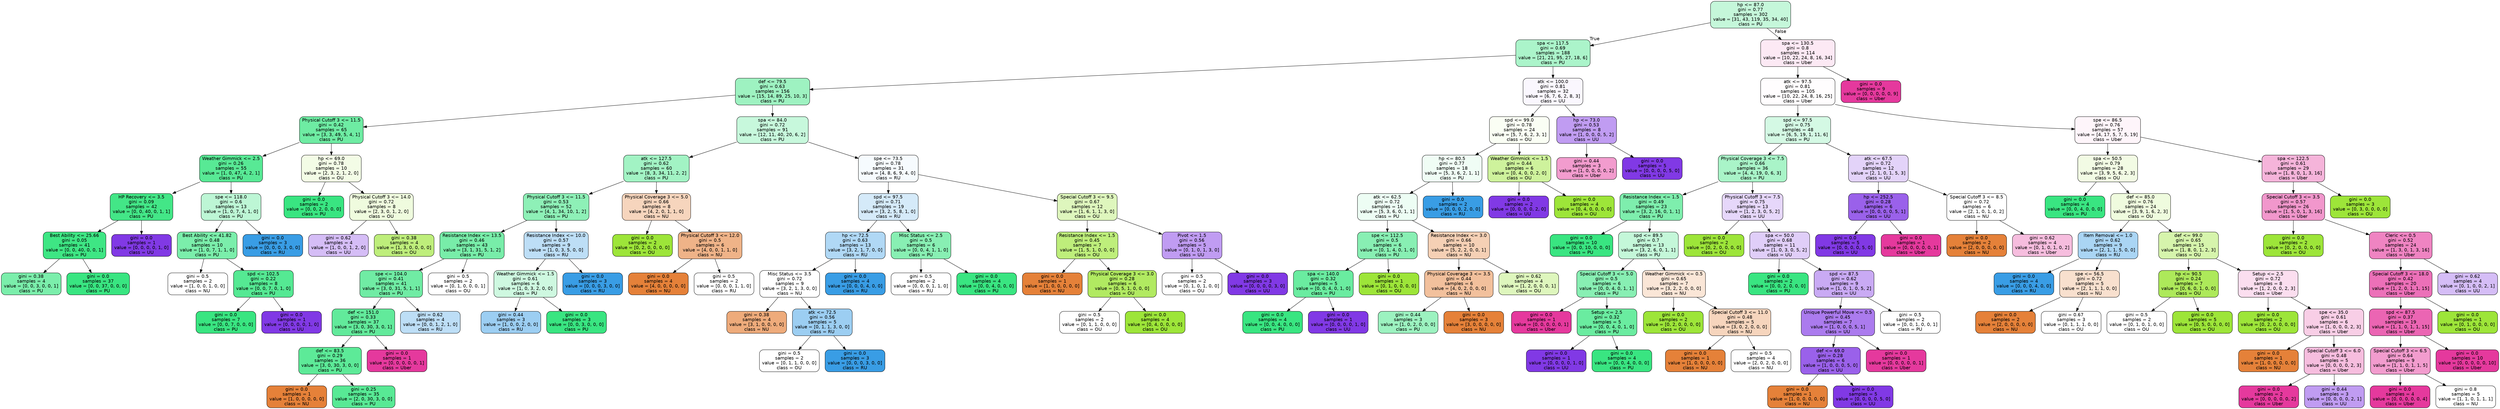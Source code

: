 digraph Tree {
node [shape=box, style="filled, rounded", color="black", fontname=helvetica] ;
edge [fontname=helvetica] ;
0 [label="hp <= 87.0\ngini = 0.77\nsamples = 302\nvalue = [31, 43, 119, 35, 34, 40]\nclass = PU", fillcolor="#c5f7da"] ;
1 [label="spa <= 117.5\ngini = 0.69\nsamples = 188\nvalue = [21, 21, 95, 27, 18, 6]\nclass = PU", fillcolor="#abf4ca"] ;
0 -> 1 [labeldistance=2.5, labelangle=45, headlabel="True"] ;
2 [label="def <= 79.5\ngini = 0.63\nsamples = 156\nvalue = [15, 14, 89, 25, 10, 3]\nclass = PU", fillcolor="#9ef2c1"] ;
1 -> 2 ;
3 [label="Physical Cutoff 3 <= 11.5\ngini = 0.42\nsamples = 65\nvalue = [3, 3, 49, 5, 4, 1]\nclass = PU", fillcolor="#6eeca3"] ;
2 -> 3 ;
4 [label="Weather Gimmick <= 2.5\ngini = 0.26\nsamples = 55\nvalue = [1, 0, 47, 4, 2, 1]\nclass = PU", fillcolor="#58e995"] ;
3 -> 4 ;
5 [label="HP Recovery <= 3.5\ngini = 0.09\nsamples = 42\nvalue = [0, 0, 40, 0, 1, 1]\nclass = PU", fillcolor="#43e687"] ;
4 -> 5 ;
6 [label="Best Ability <= 25.66\ngini = 0.05\nsamples = 41\nvalue = [0, 0, 40, 0, 0, 1]\nclass = PU", fillcolor="#3ee684"] ;
5 -> 6 ;
7 [label="gini = 0.38\nsamples = 4\nvalue = [0, 0, 3, 0, 0, 1]\nclass = PU", fillcolor="#7beeab"] ;
6 -> 7 ;
8 [label="gini = 0.0\nsamples = 37\nvalue = [0, 0, 37, 0, 0, 0]\nclass = PU", fillcolor="#39e581"] ;
6 -> 8 ;
9 [label="gini = 0.0\nsamples = 1\nvalue = [0, 0, 0, 0, 1, 0]\nclass = UU", fillcolor="#8139e5"] ;
5 -> 9 ;
10 [label="spe <= 118.0\ngini = 0.6\nsamples = 13\nvalue = [1, 0, 7, 4, 1, 0]\nclass = PU", fillcolor="#bdf6d5"] ;
4 -> 10 ;
11 [label="Best Ability <= 41.82\ngini = 0.48\nsamples = 10\nvalue = [1, 0, 7, 1, 1, 0]\nclass = PU", fillcolor="#7beeab"] ;
10 -> 11 ;
12 [label="gini = 0.5\nsamples = 2\nvalue = [1, 0, 0, 1, 0, 0]\nclass = NU", fillcolor="#ffffff"] ;
11 -> 12 ;
13 [label="spd <= 102.5\ngini = 0.22\nsamples = 8\nvalue = [0, 0, 7, 0, 1, 0]\nclass = PU", fillcolor="#55e993"] ;
11 -> 13 ;
14 [label="gini = 0.0\nsamples = 7\nvalue = [0, 0, 7, 0, 0, 0]\nclass = PU", fillcolor="#39e581"] ;
13 -> 14 ;
15 [label="gini = 0.0\nsamples = 1\nvalue = [0, 0, 0, 0, 1, 0]\nclass = UU", fillcolor="#8139e5"] ;
13 -> 15 ;
16 [label="gini = 0.0\nsamples = 3\nvalue = [0, 0, 0, 3, 0, 0]\nclass = RU", fillcolor="#399de5"] ;
10 -> 16 ;
17 [label="hp <= 69.0\ngini = 0.78\nsamples = 10\nvalue = [2, 3, 2, 1, 2, 0]\nclass = OU", fillcolor="#f3fce6"] ;
3 -> 17 ;
18 [label="gini = 0.0\nsamples = 2\nvalue = [0, 0, 2, 0, 0, 0]\nclass = PU", fillcolor="#39e581"] ;
17 -> 18 ;
19 [label="Physical Cutoff 3 <= 14.0\ngini = 0.72\nsamples = 8\nvalue = [2, 3, 0, 1, 2, 0]\nclass = OU", fillcolor="#effbde"] ;
17 -> 19 ;
20 [label="gini = 0.62\nsamples = 4\nvalue = [1, 0, 0, 1, 2, 0]\nclass = UU", fillcolor="#d5bdf6"] ;
19 -> 20 ;
21 [label="gini = 0.38\nsamples = 4\nvalue = [1, 3, 0, 0, 0, 0]\nclass = OU", fillcolor="#beee7b"] ;
19 -> 21 ;
22 [label="spa <= 84.0\ngini = 0.72\nsamples = 91\nvalue = [12, 11, 40, 20, 6, 2]\nclass = PU", fillcolor="#c7f8dc"] ;
2 -> 22 ;
23 [label="atk <= 127.5\ngini = 0.62\nsamples = 60\nvalue = [8, 3, 34, 11, 2, 2]\nclass = PU", fillcolor="#a2f3c4"] ;
22 -> 23 ;
24 [label="Physical Cutoff 3 <= 11.5\ngini = 0.53\nsamples = 52\nvalue = [4, 1, 34, 10, 1, 2]\nclass = PU", fillcolor="#8ef0b7"] ;
23 -> 24 ;
25 [label="Resistance Index <= 13.5\ngini = 0.46\nsamples = 43\nvalue = [3, 1, 31, 5, 1, 2]\nclass = PU", fillcolor="#78eda9"] ;
24 -> 25 ;
26 [label="spe <= 104.0\ngini = 0.41\nsamples = 41\nvalue = [3, 0, 31, 5, 1, 1]\nclass = PU", fillcolor="#70eca4"] ;
25 -> 26 ;
27 [label="def <= 151.0\ngini = 0.33\nsamples = 37\nvalue = [3, 0, 30, 3, 0, 1]\nclass = PU", fillcolor="#62ea9b"] ;
26 -> 27 ;
28 [label="def <= 83.5\ngini = 0.29\nsamples = 36\nvalue = [3, 0, 30, 3, 0, 0]\nclass = PU", fillcolor="#5dea98"] ;
27 -> 28 ;
29 [label="gini = 0.0\nsamples = 1\nvalue = [1, 0, 0, 0, 0, 0]\nclass = NU", fillcolor="#e58139"] ;
28 -> 29 ;
30 [label="gini = 0.25\nsamples = 35\nvalue = [2, 0, 30, 3, 0, 0]\nclass = PU", fillcolor="#58e995"] ;
28 -> 30 ;
31 [label="gini = 0.0\nsamples = 1\nvalue = [0, 0, 0, 0, 0, 1]\nclass = Uber", fillcolor="#e5399d"] ;
27 -> 31 ;
32 [label="gini = 0.62\nsamples = 4\nvalue = [0, 0, 1, 2, 1, 0]\nclass = RU", fillcolor="#bddef6"] ;
26 -> 32 ;
33 [label="gini = 0.5\nsamples = 2\nvalue = [0, 1, 0, 0, 0, 1]\nclass = OU", fillcolor="#ffffff"] ;
25 -> 33 ;
34 [label="Resistance Index <= 10.0\ngini = 0.57\nsamples = 9\nvalue = [1, 0, 3, 5, 0, 0]\nclass = RU", fillcolor="#bddef6"] ;
24 -> 34 ;
35 [label="Weather Gimmick <= 1.5\ngini = 0.61\nsamples = 6\nvalue = [1, 0, 3, 2, 0, 0]\nclass = PU", fillcolor="#cef8e0"] ;
34 -> 35 ;
36 [label="gini = 0.44\nsamples = 3\nvalue = [1, 0, 0, 2, 0, 0]\nclass = RU", fillcolor="#9ccef2"] ;
35 -> 36 ;
37 [label="gini = 0.0\nsamples = 3\nvalue = [0, 0, 3, 0, 0, 0]\nclass = PU", fillcolor="#39e581"] ;
35 -> 37 ;
38 [label="gini = 0.0\nsamples = 3\nvalue = [0, 0, 0, 3, 0, 0]\nclass = RU", fillcolor="#399de5"] ;
34 -> 38 ;
39 [label="Physical Coverage 3 <= 5.0\ngini = 0.66\nsamples = 8\nvalue = [4, 2, 0, 1, 1, 0]\nclass = NU", fillcolor="#f6d5bd"] ;
23 -> 39 ;
40 [label="gini = 0.0\nsamples = 2\nvalue = [0, 2, 0, 0, 0, 0]\nclass = OU", fillcolor="#9de539"] ;
39 -> 40 ;
41 [label="Physical Cutoff 3 <= 12.0\ngini = 0.5\nsamples = 6\nvalue = [4, 0, 0, 1, 1, 0]\nclass = NU", fillcolor="#efb388"] ;
39 -> 41 ;
42 [label="gini = 0.0\nsamples = 4\nvalue = [4, 0, 0, 0, 0, 0]\nclass = NU", fillcolor="#e58139"] ;
41 -> 42 ;
43 [label="gini = 0.5\nsamples = 2\nvalue = [0, 0, 0, 1, 1, 0]\nclass = RU", fillcolor="#ffffff"] ;
41 -> 43 ;
44 [label="spe <= 73.5\ngini = 0.78\nsamples = 31\nvalue = [4, 8, 6, 9, 4, 0]\nclass = RU", fillcolor="#f6fbfe"] ;
22 -> 44 ;
45 [label="spd <= 97.5\ngini = 0.71\nsamples = 19\nvalue = [3, 2, 5, 8, 1, 0]\nclass = RU", fillcolor="#d5eaf9"] ;
44 -> 45 ;
46 [label="hp <= 72.5\ngini = 0.63\nsamples = 13\nvalue = [3, 2, 1, 7, 0, 0]\nclass = RU", fillcolor="#b0d8f5"] ;
45 -> 46 ;
47 [label="Misc Status <= 3.5\ngini = 0.72\nsamples = 9\nvalue = [3, 2, 1, 3, 0, 0]\nclass = NU", fillcolor="#ffffff"] ;
46 -> 47 ;
48 [label="gini = 0.38\nsamples = 4\nvalue = [3, 1, 0, 0, 0, 0]\nclass = NU", fillcolor="#eeab7b"] ;
47 -> 48 ;
49 [label="atk <= 72.5\ngini = 0.56\nsamples = 5\nvalue = [0, 1, 1, 3, 0, 0]\nclass = RU", fillcolor="#9ccef2"] ;
47 -> 49 ;
50 [label="gini = 0.5\nsamples = 2\nvalue = [0, 1, 1, 0, 0, 0]\nclass = OU", fillcolor="#ffffff"] ;
49 -> 50 ;
51 [label="gini = 0.0\nsamples = 3\nvalue = [0, 0, 0, 3, 0, 0]\nclass = RU", fillcolor="#399de5"] ;
49 -> 51 ;
52 [label="gini = 0.0\nsamples = 4\nvalue = [0, 0, 0, 4, 0, 0]\nclass = RU", fillcolor="#399de5"] ;
46 -> 52 ;
53 [label="Misc Status <= 2.5\ngini = 0.5\nsamples = 6\nvalue = [0, 0, 4, 1, 1, 0]\nclass = PU", fillcolor="#88efb3"] ;
45 -> 53 ;
54 [label="gini = 0.5\nsamples = 2\nvalue = [0, 0, 0, 1, 1, 0]\nclass = RU", fillcolor="#ffffff"] ;
53 -> 54 ;
55 [label="gini = 0.0\nsamples = 4\nvalue = [0, 0, 4, 0, 0, 0]\nclass = PU", fillcolor="#39e581"] ;
53 -> 55 ;
56 [label="Special Cutoff 3 <= 9.5\ngini = 0.67\nsamples = 12\nvalue = [1, 6, 1, 1, 3, 0]\nclass = OU", fillcolor="#def6bd"] ;
44 -> 56 ;
57 [label="Resistance Index <= 1.5\ngini = 0.45\nsamples = 7\nvalue = [1, 5, 1, 0, 0, 0]\nclass = OU", fillcolor="#beee7b"] ;
56 -> 57 ;
58 [label="gini = 0.0\nsamples = 1\nvalue = [1, 0, 0, 0, 0, 0]\nclass = NU", fillcolor="#e58139"] ;
57 -> 58 ;
59 [label="Physical Coverage 3 <= 3.0\ngini = 0.28\nsamples = 6\nvalue = [0, 5, 1, 0, 0, 0]\nclass = OU", fillcolor="#b1ea61"] ;
57 -> 59 ;
60 [label="gini = 0.5\nsamples = 2\nvalue = [0, 1, 1, 0, 0, 0]\nclass = OU", fillcolor="#ffffff"] ;
59 -> 60 ;
61 [label="gini = 0.0\nsamples = 4\nvalue = [0, 4, 0, 0, 0, 0]\nclass = OU", fillcolor="#9de539"] ;
59 -> 61 ;
62 [label="Pivot <= 1.5\ngini = 0.56\nsamples = 5\nvalue = [0, 1, 0, 1, 3, 0]\nclass = UU", fillcolor="#c09cf2"] ;
56 -> 62 ;
63 [label="gini = 0.5\nsamples = 2\nvalue = [0, 1, 0, 1, 0, 0]\nclass = OU", fillcolor="#ffffff"] ;
62 -> 63 ;
64 [label="gini = 0.0\nsamples = 3\nvalue = [0, 0, 0, 0, 3, 0]\nclass = UU", fillcolor="#8139e5"] ;
62 -> 64 ;
65 [label="atk <= 100.0\ngini = 0.81\nsamples = 32\nvalue = [6, 7, 6, 2, 8, 3]\nclass = UU", fillcolor="#faf7fe"] ;
1 -> 65 ;
66 [label="spd <= 99.0\ngini = 0.78\nsamples = 24\nvalue = [5, 7, 6, 2, 3, 1]\nclass = OU", fillcolor="#fafef4"] ;
65 -> 66 ;
67 [label="hp <= 80.5\ngini = 0.77\nsamples = 18\nvalue = [5, 3, 6, 2, 1, 1]\nclass = PU", fillcolor="#f0fdf5"] ;
66 -> 67 ;
68 [label="atk <= 62.5\ngini = 0.72\nsamples = 16\nvalue = [5, 3, 6, 0, 1, 1]\nclass = PU", fillcolor="#edfdf4"] ;
67 -> 68 ;
69 [label="spe <= 112.5\ngini = 0.5\nsamples = 6\nvalue = [0, 1, 4, 0, 1, 0]\nclass = PU", fillcolor="#88efb3"] ;
68 -> 69 ;
70 [label="spa <= 140.0\ngini = 0.32\nsamples = 5\nvalue = [0, 0, 4, 0, 1, 0]\nclass = PU", fillcolor="#6aeca0"] ;
69 -> 70 ;
71 [label="gini = 0.0\nsamples = 4\nvalue = [0, 0, 4, 0, 0, 0]\nclass = PU", fillcolor="#39e581"] ;
70 -> 71 ;
72 [label="gini = 0.0\nsamples = 1\nvalue = [0, 0, 0, 0, 1, 0]\nclass = UU", fillcolor="#8139e5"] ;
70 -> 72 ;
73 [label="gini = 0.0\nsamples = 1\nvalue = [0, 1, 0, 0, 0, 0]\nclass = OU", fillcolor="#9de539"] ;
69 -> 73 ;
74 [label="Resistance Index <= 3.0\ngini = 0.66\nsamples = 10\nvalue = [5, 2, 2, 0, 0, 1]\nclass = NU", fillcolor="#f5d0b5"] ;
68 -> 74 ;
75 [label="Physical Coverage 3 <= 3.5\ngini = 0.44\nsamples = 6\nvalue = [4, 0, 2, 0, 0, 0]\nclass = NU", fillcolor="#f2c09c"] ;
74 -> 75 ;
76 [label="gini = 0.44\nsamples = 3\nvalue = [1, 0, 2, 0, 0, 0]\nclass = PU", fillcolor="#9cf2c0"] ;
75 -> 76 ;
77 [label="gini = 0.0\nsamples = 3\nvalue = [3, 0, 0, 0, 0, 0]\nclass = NU", fillcolor="#e58139"] ;
75 -> 77 ;
78 [label="gini = 0.62\nsamples = 4\nvalue = [1, 2, 0, 0, 0, 1]\nclass = OU", fillcolor="#def6bd"] ;
74 -> 78 ;
79 [label="gini = 0.0\nsamples = 2\nvalue = [0, 0, 0, 2, 0, 0]\nclass = RU", fillcolor="#399de5"] ;
67 -> 79 ;
80 [label="Weather Gimmick <= 1.5\ngini = 0.44\nsamples = 6\nvalue = [0, 4, 0, 0, 2, 0]\nclass = OU", fillcolor="#cef29c"] ;
66 -> 80 ;
81 [label="gini = 0.0\nsamples = 2\nvalue = [0, 0, 0, 0, 2, 0]\nclass = UU", fillcolor="#8139e5"] ;
80 -> 81 ;
82 [label="gini = 0.0\nsamples = 4\nvalue = [0, 4, 0, 0, 0, 0]\nclass = OU", fillcolor="#9de539"] ;
80 -> 82 ;
83 [label="hp <= 73.0\ngini = 0.53\nsamples = 8\nvalue = [1, 0, 0, 0, 5, 2]\nclass = UU", fillcolor="#c09cf2"] ;
65 -> 83 ;
84 [label="gini = 0.44\nsamples = 3\nvalue = [1, 0, 0, 0, 0, 2]\nclass = Uber", fillcolor="#f29cce"] ;
83 -> 84 ;
85 [label="gini = 0.0\nsamples = 5\nvalue = [0, 0, 0, 0, 5, 0]\nclass = UU", fillcolor="#8139e5"] ;
83 -> 85 ;
86 [label="spa <= 130.5\ngini = 0.8\nsamples = 114\nvalue = [10, 22, 24, 8, 16, 34]\nclass = Uber", fillcolor="#fce9f4"] ;
0 -> 86 [labeldistance=2.5, labelangle=-45, headlabel="False"] ;
87 [label="atk <= 97.5\ngini = 0.81\nsamples = 105\nvalue = [10, 22, 24, 8, 16, 25]\nclass = Uber", fillcolor="#fffdfe"] ;
86 -> 87 ;
88 [label="spd <= 97.5\ngini = 0.75\nsamples = 48\nvalue = [6, 5, 19, 1, 11, 6]\nclass = PU", fillcolor="#d4f9e4"] ;
87 -> 88 ;
89 [label="Physical Coverage 3 <= 7.5\ngini = 0.66\nsamples = 36\nvalue = [4, 4, 19, 0, 6, 3]\nclass = PU", fillcolor="#a9f4c8"] ;
88 -> 89 ;
90 [label="Resistance Index <= 1.5\ngini = 0.49\nsamples = 23\nvalue = [3, 2, 16, 0, 1, 1]\nclass = PU", fillcolor="#7eeead"] ;
89 -> 90 ;
91 [label="gini = 0.0\nsamples = 10\nvalue = [0, 0, 10, 0, 0, 0]\nclass = PU", fillcolor="#39e581"] ;
90 -> 91 ;
92 [label="spd <= 89.5\ngini = 0.7\nsamples = 13\nvalue = [3, 2, 6, 0, 1, 1]\nclass = PU", fillcolor="#c4f7d9"] ;
90 -> 92 ;
93 [label="Special Cutoff 3 <= 5.0\ngini = 0.5\nsamples = 6\nvalue = [0, 0, 4, 0, 1, 1]\nclass = PU", fillcolor="#88efb3"] ;
92 -> 93 ;
94 [label="gini = 0.0\nsamples = 1\nvalue = [0, 0, 0, 0, 0, 1]\nclass = Uber", fillcolor="#e5399d"] ;
93 -> 94 ;
95 [label="Setup <= 2.5\ngini = 0.32\nsamples = 5\nvalue = [0, 0, 4, 0, 1, 0]\nclass = PU", fillcolor="#6aeca0"] ;
93 -> 95 ;
96 [label="gini = 0.0\nsamples = 1\nvalue = [0, 0, 0, 0, 1, 0]\nclass = UU", fillcolor="#8139e5"] ;
95 -> 96 ;
97 [label="gini = 0.0\nsamples = 4\nvalue = [0, 0, 4, 0, 0, 0]\nclass = PU", fillcolor="#39e581"] ;
95 -> 97 ;
98 [label="Weather Gimmick <= 0.5\ngini = 0.65\nsamples = 7\nvalue = [3, 2, 2, 0, 0, 0]\nclass = NU", fillcolor="#fae6d7"] ;
92 -> 98 ;
99 [label="gini = 0.0\nsamples = 2\nvalue = [0, 2, 0, 0, 0, 0]\nclass = OU", fillcolor="#9de539"] ;
98 -> 99 ;
100 [label="Special Cutoff 3 <= 11.0\ngini = 0.48\nsamples = 5\nvalue = [3, 0, 2, 0, 0, 0]\nclass = NU", fillcolor="#f6d5bd"] ;
98 -> 100 ;
101 [label="gini = 0.0\nsamples = 1\nvalue = [1, 0, 0, 0, 0, 0]\nclass = NU", fillcolor="#e58139"] ;
100 -> 101 ;
102 [label="gini = 0.5\nsamples = 4\nvalue = [2, 0, 2, 0, 0, 0]\nclass = NU", fillcolor="#ffffff"] ;
100 -> 102 ;
103 [label="Physical Cutoff 3 <= 7.5\ngini = 0.75\nsamples = 13\nvalue = [1, 2, 3, 0, 5, 2]\nclass = UU", fillcolor="#e6d7fa"] ;
89 -> 103 ;
104 [label="gini = 0.0\nsamples = 2\nvalue = [0, 2, 0, 0, 0, 0]\nclass = OU", fillcolor="#9de539"] ;
103 -> 104 ;
105 [label="spa <= 50.0\ngini = 0.68\nsamples = 11\nvalue = [1, 0, 3, 0, 5, 2]\nclass = UU", fillcolor="#e0cef8"] ;
103 -> 105 ;
106 [label="gini = 0.0\nsamples = 2\nvalue = [0, 0, 2, 0, 0, 0]\nclass = PU", fillcolor="#39e581"] ;
105 -> 106 ;
107 [label="spd <= 87.5\ngini = 0.62\nsamples = 9\nvalue = [1, 0, 1, 0, 5, 2]\nclass = UU", fillcolor="#c9aaf4"] ;
105 -> 107 ;
108 [label="Unique Powerful Move <= 0.5\ngini = 0.45\nsamples = 7\nvalue = [1, 0, 0, 0, 5, 1]\nclass = UU", fillcolor="#ab7bee"] ;
107 -> 108 ;
109 [label="def <= 69.0\ngini = 0.28\nsamples = 6\nvalue = [1, 0, 0, 0, 5, 0]\nclass = UU", fillcolor="#9a61ea"] ;
108 -> 109 ;
110 [label="gini = 0.0\nsamples = 1\nvalue = [1, 0, 0, 0, 0, 0]\nclass = NU", fillcolor="#e58139"] ;
109 -> 110 ;
111 [label="gini = 0.0\nsamples = 5\nvalue = [0, 0, 0, 0, 5, 0]\nclass = UU", fillcolor="#8139e5"] ;
109 -> 111 ;
112 [label="gini = 0.0\nsamples = 1\nvalue = [0, 0, 0, 0, 0, 1]\nclass = Uber", fillcolor="#e5399d"] ;
108 -> 112 ;
113 [label="gini = 0.5\nsamples = 2\nvalue = [0, 0, 1, 0, 0, 1]\nclass = PU", fillcolor="#ffffff"] ;
107 -> 113 ;
114 [label="atk <= 67.5\ngini = 0.72\nsamples = 12\nvalue = [2, 1, 0, 1, 5, 3]\nclass = UU", fillcolor="#e3d3f9"] ;
88 -> 114 ;
115 [label="hp <= 252.5\ngini = 0.28\nsamples = 6\nvalue = [0, 0, 0, 0, 5, 1]\nclass = UU", fillcolor="#9a61ea"] ;
114 -> 115 ;
116 [label="gini = 0.0\nsamples = 5\nvalue = [0, 0, 0, 0, 5, 0]\nclass = UU", fillcolor="#8139e5"] ;
115 -> 116 ;
117 [label="gini = 0.0\nsamples = 1\nvalue = [0, 0, 0, 0, 0, 1]\nclass = Uber", fillcolor="#e5399d"] ;
115 -> 117 ;
118 [label="Special Cutoff 3 <= 8.5\ngini = 0.72\nsamples = 6\nvalue = [2, 1, 0, 1, 0, 2]\nclass = NU", fillcolor="#ffffff"] ;
114 -> 118 ;
119 [label="gini = 0.0\nsamples = 2\nvalue = [2, 0, 0, 0, 0, 0]\nclass = NU", fillcolor="#e58139"] ;
118 -> 119 ;
120 [label="gini = 0.62\nsamples = 4\nvalue = [0, 1, 0, 1, 0, 2]\nclass = Uber", fillcolor="#f6bdde"] ;
118 -> 120 ;
121 [label="spe <= 86.5\ngini = 0.76\nsamples = 57\nvalue = [4, 17, 5, 7, 5, 19]\nclass = Uber", fillcolor="#fef5fa"] ;
87 -> 121 ;
122 [label="spa <= 50.5\ngini = 0.79\nsamples = 28\nvalue = [3, 9, 5, 6, 2, 3]\nclass = OU", fillcolor="#f2fbe4"] ;
121 -> 122 ;
123 [label="gini = 0.0\nsamples = 4\nvalue = [0, 0, 4, 0, 0, 0]\nclass = PU", fillcolor="#39e581"] ;
122 -> 123 ;
124 [label="def <= 85.0\ngini = 0.76\nsamples = 24\nvalue = [3, 9, 1, 6, 2, 3]\nclass = OU", fillcolor="#effbde"] ;
122 -> 124 ;
125 [label="Item Removal <= 1.0\ngini = 0.62\nsamples = 9\nvalue = [2, 1, 1, 5, 0, 0]\nclass = RU", fillcolor="#aad5f4"] ;
124 -> 125 ;
126 [label="gini = 0.0\nsamples = 4\nvalue = [0, 0, 0, 4, 0, 0]\nclass = RU", fillcolor="#399de5"] ;
125 -> 126 ;
127 [label="spe <= 56.5\ngini = 0.72\nsamples = 5\nvalue = [2, 1, 1, 1, 0, 0]\nclass = NU", fillcolor="#f8e0ce"] ;
125 -> 127 ;
128 [label="gini = 0.0\nsamples = 2\nvalue = [2, 0, 0, 0, 0, 0]\nclass = NU", fillcolor="#e58139"] ;
127 -> 128 ;
129 [label="gini = 0.67\nsamples = 3\nvalue = [0, 1, 1, 1, 0, 0]\nclass = OU", fillcolor="#ffffff"] ;
127 -> 129 ;
130 [label="def <= 99.0\ngini = 0.65\nsamples = 15\nvalue = [1, 8, 0, 1, 2, 3]\nclass = OU", fillcolor="#d6f4ac"] ;
124 -> 130 ;
131 [label="hp <= 90.5\ngini = 0.24\nsamples = 7\nvalue = [0, 6, 0, 1, 0, 0]\nclass = OU", fillcolor="#ade95a"] ;
130 -> 131 ;
132 [label="gini = 0.5\nsamples = 2\nvalue = [0, 1, 0, 1, 0, 0]\nclass = OU", fillcolor="#ffffff"] ;
131 -> 132 ;
133 [label="gini = 0.0\nsamples = 5\nvalue = [0, 5, 0, 0, 0, 0]\nclass = OU", fillcolor="#9de539"] ;
131 -> 133 ;
134 [label="Setup <= 2.5\ngini = 0.72\nsamples = 8\nvalue = [1, 2, 0, 0, 2, 3]\nclass = Uber", fillcolor="#fbdeef"] ;
130 -> 134 ;
135 [label="gini = 0.0\nsamples = 2\nvalue = [0, 2, 0, 0, 0, 0]\nclass = OU", fillcolor="#9de539"] ;
134 -> 135 ;
136 [label="spe <= 35.0\ngini = 0.61\nsamples = 6\nvalue = [1, 0, 0, 0, 2, 3]\nclass = Uber", fillcolor="#f8cee6"] ;
134 -> 136 ;
137 [label="gini = 0.0\nsamples = 1\nvalue = [1, 0, 0, 0, 0, 0]\nclass = NU", fillcolor="#e58139"] ;
136 -> 137 ;
138 [label="Special Cutoff 3 <= 6.0\ngini = 0.48\nsamples = 5\nvalue = [0, 0, 0, 0, 2, 3]\nclass = Uber", fillcolor="#f6bdde"] ;
136 -> 138 ;
139 [label="gini = 0.0\nsamples = 2\nvalue = [0, 0, 0, 0, 0, 2]\nclass = Uber", fillcolor="#e5399d"] ;
138 -> 139 ;
140 [label="gini = 0.44\nsamples = 3\nvalue = [0, 0, 0, 0, 2, 1]\nclass = UU", fillcolor="#c09cf2"] ;
138 -> 140 ;
141 [label="spa <= 122.5\ngini = 0.61\nsamples = 29\nvalue = [1, 8, 0, 1, 3, 16]\nclass = Uber", fillcolor="#f5b4da"] ;
121 -> 141 ;
142 [label="Special Cutoff 3 <= 3.5\ngini = 0.57\nsamples = 26\nvalue = [1, 5, 0, 1, 3, 16]\nclass = Uber", fillcolor="#f197cc"] ;
141 -> 142 ;
143 [label="gini = 0.0\nsamples = 2\nvalue = [0, 2, 0, 0, 0, 0]\nclass = OU", fillcolor="#9de539"] ;
142 -> 143 ;
144 [label="Cleric <= 0.5\ngini = 0.52\nsamples = 24\nvalue = [1, 3, 0, 1, 3, 16]\nclass = Uber", fillcolor="#ef84c2"] ;
142 -> 144 ;
145 [label="Special Cutoff 3 <= 18.0\ngini = 0.42\nsamples = 20\nvalue = [1, 2, 0, 1, 1, 15]\nclass = Uber", fillcolor="#ec70b8"] ;
144 -> 145 ;
146 [label="spd <= 87.5\ngini = 0.37\nsamples = 19\nvalue = [1, 1, 0, 1, 1, 15]\nclass = Uber", fillcolor="#eb65b3"] ;
145 -> 146 ;
147 [label="Special Cutoff 3 <= 6.5\ngini = 0.64\nsamples = 9\nvalue = [1, 1, 0, 1, 1, 5]\nclass = Uber", fillcolor="#f29cce"] ;
146 -> 147 ;
148 [label="gini = 0.0\nsamples = 4\nvalue = [0, 0, 0, 0, 0, 4]\nclass = Uber", fillcolor="#e5399d"] ;
147 -> 148 ;
149 [label="gini = 0.8\nsamples = 5\nvalue = [1, 1, 0, 1, 1, 1]\nclass = NU", fillcolor="#ffffff"] ;
147 -> 149 ;
150 [label="gini = 0.0\nsamples = 10\nvalue = [0, 0, 0, 0, 0, 10]\nclass = Uber", fillcolor="#e5399d"] ;
146 -> 150 ;
151 [label="gini = 0.0\nsamples = 1\nvalue = [0, 1, 0, 0, 0, 0]\nclass = OU", fillcolor="#9de539"] ;
145 -> 151 ;
152 [label="gini = 0.62\nsamples = 4\nvalue = [0, 1, 0, 0, 2, 1]\nclass = UU", fillcolor="#d5bdf6"] ;
144 -> 152 ;
153 [label="gini = 0.0\nsamples = 3\nvalue = [0, 3, 0, 0, 0, 0]\nclass = OU", fillcolor="#9de539"] ;
141 -> 153 ;
154 [label="gini = 0.0\nsamples = 9\nvalue = [0, 0, 0, 0, 0, 9]\nclass = Uber", fillcolor="#e5399d"] ;
86 -> 154 ;
}
